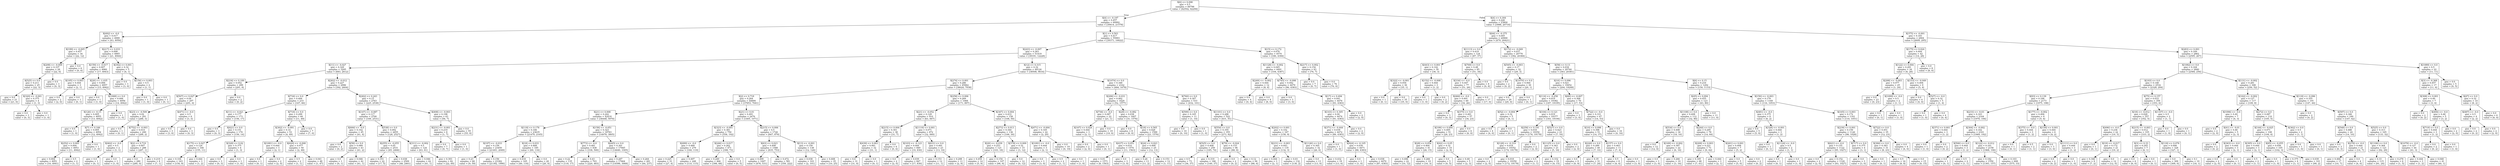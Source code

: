 digraph Tree {
node [shape=box] ;
0 [label="X[6] <= 0.098\ngini = 0.5\nsamples = 84796\nvalue = [42502, 42294]"] ;
1 [label="X[4] <= -0.197\ngini = 0.457\nsamples = 60992\nvalue = [39414, 21578]"] ;
0 -> 1 [labeldistance=2.5, labelangle=45, headlabel="True"] ;
2 [label="X[492] <= -0.0\ngini = 0.017\nsamples = 4999\nvalue = [43, 4956]"] ;
1 -> 2 ;
3 [label="X[199] <= -0.005\ngini = 0.457\nsamples = 34\nvalue = [22, 12]"] ;
2 -> 3 ;
4 [label="X[208] <= -0.009\ngini = 0.337\nsamples = 28\nvalue = [22, 6]"] ;
3 -> 4 ;
5 [label="X[525] <= 0.0\ngini = 0.211\nsamples = 25\nvalue = [22, 3]"] ;
4 -> 5 ;
6 [label="gini = 0.0\nsamples = 21\nvalue = [21, 0]"] ;
5 -> 6 ;
7 [label="X[320] <= -0.001\ngini = 0.375\nsamples = 4\nvalue = [1, 3]"] ;
5 -> 7 ;
8 [label="gini = 0.0\nsamples = 3\nvalue = [0, 3]"] ;
7 -> 8 ;
9 [label="gini = 0.0\nsamples = 1\nvalue = [1, 0]"] ;
7 -> 9 ;
10 [label="gini = 0.0\nsamples = 3\nvalue = [0, 3]"] ;
4 -> 10 ;
11 [label="gini = 0.0\nsamples = 6\nvalue = [0, 6]"] ;
3 -> 11 ;
12 [label="X[217] <= 0.033\ngini = 0.008\nsamples = 4965\nvalue = [21, 4944]"] ;
2 -> 12 ;
13 [label="X[159] <= -0.017\ngini = 0.007\nsamples = 4960\nvalue = [17, 4943]"] ;
12 -> 13 ;
14 [label="X[195] <= 0.003\ngini = 0.444\nsamples = 3\nvalue = [2, 1]"] ;
13 -> 14 ;
15 [label="gini = 0.0\nsamples = 2\nvalue = [2, 0]"] ;
14 -> 15 ;
16 [label="gini = 0.0\nsamples = 1\nvalue = [0, 1]"] ;
14 -> 16 ;
17 [label="X[20] <= -1.035\ngini = 0.006\nsamples = 4957\nvalue = [15, 4942]"] ;
13 -> 17 ;
18 [label="gini = 0.0\nsamples = 1\nvalue = [1, 0]"] ;
17 -> 18 ;
19 [label="X[1068] <= 0.0\ngini = 0.006\nsamples = 4956\nvalue = [14, 4942]"] ;
17 -> 19 ;
20 [label="X[126] <= -0.15\ngini = 0.005\nsamples = 4955\nvalue = [13, 4942]"] ;
19 -> 20 ;
21 [label="gini = 0.0\nsamples = 1\nvalue = [1, 0]"] ;
20 -> 21 ;
22 [label="X[7] <= 0.166\ngini = 0.005\nsamples = 4954\nvalue = [12, 4942]"] ;
20 -> 22 ;
23 [label="X[252] <= 0.005\ngini = 0.004\nsamples = 4953\nvalue = [11, 4942]"] ;
22 -> 23 ;
24 [label="gini = 0.004\nsamples = 4951\nvalue = [10, 4941]"] ;
23 -> 24 ;
25 [label="gini = 0.5\nsamples = 2\nvalue = [1, 1]"] ;
23 -> 25 ;
26 [label="gini = 0.0\nsamples = 1\nvalue = [1, 0]"] ;
22 -> 26 ;
27 [label="gini = 0.0\nsamples = 1\nvalue = [1, 0]"] ;
19 -> 27 ;
28 [label="X[302] <= 0.001\ngini = 0.32\nsamples = 5\nvalue = [4, 1]"] ;
12 -> 28 ;
29 [label="gini = 0.0\nsamples = 3\nvalue = [3, 0]"] ;
28 -> 29 ;
30 [label="X[156] <= 0.003\ngini = 0.5\nsamples = 2\nvalue = [1, 1]"] ;
28 -> 30 ;
31 [label="gini = 0.0\nsamples = 1\nvalue = [1, 0]"] ;
30 -> 31 ;
32 [label="gini = 0.0\nsamples = 1\nvalue = [0, 1]"] ;
30 -> 32 ;
33 [label="X[1] <= 0.503\ngini = 0.417\nsamples = 55993\nvalue = [39371, 16622]"] ;
1 -> 33 ;
34 [label="X[243] <= -0.007\ngini = 0.363\nsamples = 51419\nvalue = [39191, 12228]"] ;
33 -> 34 ;
35 [label="X[11] <= -0.027\ngini = 0.329\nsamples = 3295\nvalue = [683, 2612]"] ;
34 -> 35 ;
36 [label="X[234] <= 0.189\ngini = 0.052\nsamples = 299\nvalue = [291, 8]"] ;
35 -> 36 ;
37 [label="X[507] <= 0.027\ngini = 0.04\nsamples = 297\nvalue = [291, 6]"] ;
36 -> 37 ;
38 [label="X[23] <= -0.509\ngini = 0.02\nsamples = 291\nvalue = [288, 3]"] ;
37 -> 38 ;
39 [label="gini = 0.0\nsamples = 1\nvalue = [0, 1]"] ;
38 -> 39 ;
40 [label="X[752] <= -0.003\ngini = 0.014\nsamples = 290\nvalue = [288, 2]"] ;
38 -> 40 ;
41 [label="X[462] <= -0.0\ngini = 0.5\nsamples = 2\nvalue = [1, 1]"] ;
40 -> 41 ;
42 [label="gini = 0.0\nsamples = 1\nvalue = [0, 1]"] ;
41 -> 42 ;
43 [label="gini = 0.0\nsamples = 1\nvalue = [1, 0]"] ;
41 -> 43 ;
44 [label="X[2] <= 0.719\ngini = 0.007\nsamples = 288\nvalue = [287, 1]"] ;
40 -> 44 ;
45 [label="gini = 0.0\nsamples = 280\nvalue = [280, 0]"] ;
44 -> 45 ;
46 [label="gini = 0.219\nsamples = 8\nvalue = [7, 1]"] ;
44 -> 46 ;
47 [label="X[471] <= -0.0\ngini = 0.5\nsamples = 6\nvalue = [3, 3]"] ;
37 -> 47 ;
48 [label="gini = 0.0\nsamples = 3\nvalue = [3, 0]"] ;
47 -> 48 ;
49 [label="gini = 0.0\nsamples = 3\nvalue = [0, 3]"] ;
47 -> 49 ;
50 [label="gini = 0.0\nsamples = 2\nvalue = [0, 2]"] ;
36 -> 50 ;
51 [label="X[262] <= -0.012\ngini = 0.227\nsamples = 2996\nvalue = [392, 2604]"] ;
35 -> 51 ;
52 [label="X[734] <= 0.0\ngini = 0.406\nsamples = 233\nvalue = [167, 66]"] ;
51 -> 52 ;
53 [label="X[11] <= -0.021\ngini = 0.177\nsamples = 173\nvalue = [156, 17]"] ;
52 -> 53 ;
54 [label="gini = 0.0\nsamples = 3\nvalue = [0, 3]"] ;
53 -> 54 ;
55 [label="X[621] <= 0.0\ngini = 0.151\nsamples = 170\nvalue = [156, 14]"] ;
53 -> 55 ;
56 [label="X[175] <= 0.027\ngini = 0.124\nsamples = 166\nvalue = [155, 11]"] ;
55 -> 56 ;
57 [label="gini = 0.104\nsamples = 163\nvalue = [154, 9]"] ;
56 -> 57 ;
58 [label="gini = 0.444\nsamples = 3\nvalue = [1, 2]"] ;
56 -> 58 ;
59 [label="X[328] <= 0.02\ngini = 0.375\nsamples = 4\nvalue = [1, 3]"] ;
55 -> 59 ;
60 [label="gini = 0.0\nsamples = 3\nvalue = [0, 3]"] ;
59 -> 60 ;
61 [label="gini = 0.0\nsamples = 1\nvalue = [1, 0]"] ;
59 -> 61 ;
62 [label="X[718] <= 0.0\ngini = 0.299\nsamples = 60\nvalue = [11, 49]"] ;
52 -> 62 ;
63 [label="X[362] <= -0.091\ngini = 0.14\nsamples = 53\nvalue = [4, 49]"] ;
62 -> 63 ;
64 [label="X[1081] <= -0.0\ngini = 0.444\nsamples = 3\nvalue = [2, 1]"] ;
63 -> 64 ;
65 [label="gini = 0.0\nsamples = 1\nvalue = [0, 1]"] ;
64 -> 65 ;
66 [label="gini = 0.0\nsamples = 2\nvalue = [2, 0]"] ;
64 -> 66 ;
67 [label="X[629] <= -0.008\ngini = 0.077\nsamples = 50\nvalue = [2, 48]"] ;
63 -> 67 ;
68 [label="gini = 0.5\nsamples = 2\nvalue = [1, 1]"] ;
67 -> 68 ;
69 [label="gini = 0.041\nsamples = 48\nvalue = [1, 47]"] ;
67 -> 69 ;
70 [label="gini = 0.0\nsamples = 7\nvalue = [7, 0]"] ;
62 -> 70 ;
71 [label="X[262] <= 0.243\ngini = 0.15\nsamples = 2763\nvalue = [225, 2538]"] ;
51 -> 71 ;
72 [label="X[147] <= -0.087\ngini = 0.117\nsamples = 2700\nvalue = [169, 2531]"] ;
71 -> 72 ;
73 [label="X[606] <= -0.0\ngini = 0.162\nsamples = 45\nvalue = [41, 4]"] ;
72 -> 73 ;
74 [label="gini = 0.0\nsamples = 2\nvalue = [0, 2]"] ;
73 -> 74 ;
75 [label="X[58] <= 0.0\ngini = 0.089\nsamples = 43\nvalue = [41, 2]"] ;
73 -> 75 ;
76 [label="gini = 0.0\nsamples = 1\nvalue = [0, 1]"] ;
75 -> 76 ;
77 [label="gini = 0.046\nsamples = 42\nvalue = [41, 1]"] ;
75 -> 77 ;
78 [label="X[538] <= 0.0\ngini = 0.092\nsamples = 2655\nvalue = [128, 2527]"] ;
72 -> 78 ;
79 [label="X[255] <= -0.055\ngini = 0.05\nsamples = 2531\nvalue = [65, 2466]"] ;
78 -> 79 ;
80 [label="gini = 0.351\nsamples = 22\nvalue = [17, 5]"] ;
79 -> 80 ;
81 [label="gini = 0.038\nsamples = 2509\nvalue = [48, 2461]"] ;
79 -> 81 ;
82 [label="X[311] <= -0.002\ngini = 0.5\nsamples = 124\nvalue = [63, 61]"] ;
78 -> 82 ;
83 [label="gini = 0.046\nsamples = 42\nvalue = [41, 1]"] ;
82 -> 83 ;
84 [label="gini = 0.393\nsamples = 82\nvalue = [22, 60]"] ;
82 -> 84 ;
85 [label="X[408] <= -0.003\ngini = 0.198\nsamples = 63\nvalue = [56, 7]"] ;
71 -> 85 ;
86 [label="X[231] <= -0.001\ngini = 0.219\nsamples = 8\nvalue = [1, 7]"] ;
85 -> 86 ;
87 [label="gini = 0.0\nsamples = 7\nvalue = [0, 7]"] ;
86 -> 87 ;
88 [label="gini = 0.0\nsamples = 1\nvalue = [1, 0]"] ;
86 -> 88 ;
89 [label="gini = 0.0\nsamples = 55\nvalue = [55, 0]"] ;
85 -> 89 ;
90 [label="X[12] <= 0.315\ngini = 0.32\nsamples = 48124\nvalue = [38508, 9616]"] ;
34 -> 90 ;
91 [label="X[274] <= 0.001\ngini = 0.286\nsamples = 45962\nvalue = [38024, 7938]"] ;
90 -> 91 ;
92 [label="X[2] <= 0.718\ngini = 0.264\nsamples = 44894\nvalue = [37853, 7041]"] ;
91 -> 92 ;
93 [label="X[21] <= 0.008\ngini = 0.242\nsamples = 42418\nvalue = [36448, 5970]"] ;
92 -> 93 ;
94 [label="X[118] <= 0.178\ngini = 0.166\nsamples = 23635\nvalue = [21470, 2165]"] ;
93 -> 94 ;
95 [label="X[197] <= -0.033\ngini = 0.159\nsamples = 23450\nvalue = [21401, 2049]"] ;
94 -> 95 ;
96 [label="gini = 0.23\nsamples = 68\nvalue = [9, 59]"] ;
95 -> 96 ;
97 [label="gini = 0.156\nsamples = 23382\nvalue = [21392, 1990]"] ;
95 -> 97 ;
98 [label="X[18] <= 0.033\ngini = 0.468\nsamples = 185\nvalue = [69, 116]"] ;
94 -> 98 ;
99 [label="gini = 0.418\nsamples = 165\nvalue = [49, 116]"] ;
98 -> 99 ;
100 [label="gini = 0.0\nsamples = 20\nvalue = [20, 0]"] ;
98 -> 100 ;
101 [label="X[158] <= -0.051\ngini = 0.323\nsamples = 18783\nvalue = [14978, 3805]"] ;
93 -> 101 ;
102 [label="X[773] <= -0.0\ngini = 0.481\nsamples = 838\nvalue = [338, 500]"] ;
101 -> 102 ;
103 [label="gini = 0.22\nsamples = 135\nvalue = [118, 17]"] ;
102 -> 103 ;
104 [label="gini = 0.43\nsamples = 703\nvalue = [220, 483]"] ;
102 -> 104 ;
105 [label="X[445] <= 0.0\ngini = 0.301\nsamples = 17945\nvalue = [14640, 3305]"] ;
101 -> 105 ;
106 [label="gini = 0.287\nsamples = 17664\nvalue = [14596, 3068]"] ;
105 -> 106 ;
107 [label="gini = 0.264\nsamples = 281\nvalue = [44, 237]"] ;
105 -> 107 ;
108 [label="X[21] <= 0.01\ngini = 0.491\nsamples = 2476\nvalue = [1405, 1071]"] ;
92 -> 108 ;
109 [label="X[323] <= -0.001\ngini = 0.381\nsamples = 750\nvalue = [558, 192]"] ;
108 -> 109 ;
110 [label="X[499] <= -0.0\ngini = 0.489\nsamples = 279\nvalue = [160, 119]"] ;
109 -> 110 ;
111 [label="gini = 0.225\nsamples = 31\nvalue = [27, 4]"] ;
110 -> 111 ;
112 [label="gini = 0.497\nsamples = 248\nvalue = [133, 115]"] ;
110 -> 112 ;
113 [label="X[246] <= 0.017\ngini = 0.262\nsamples = 471\nvalue = [398, 73]"] ;
109 -> 113 ;
114 [label="gini = 0.249\nsamples = 466\nvalue = [398, 68]"] ;
113 -> 114 ;
115 [label="gini = 0.0\nsamples = 5\nvalue = [0, 5]"] ;
113 -> 115 ;
116 [label="X[215] <= 0.006\ngini = 0.5\nsamples = 1726\nvalue = [847, 879]"] ;
108 -> 116 ;
117 [label="X[63] <= 0.023\ngini = 0.499\nsamples = 1588\nvalue = [835, 753]"] ;
116 -> 117 ;
118 [label="gini = 0.499\nsamples = 1007\nvalue = [476, 531]"] ;
117 -> 118 ;
119 [label="gini = 0.472\nsamples = 581\nvalue = [359, 222]"] ;
117 -> 119 ;
120 [label="X[13] <= -0.001\ngini = 0.159\nsamples = 138\nvalue = [12, 126]"] ;
116 -> 120 ;
121 [label="gini = 0.038\nsamples = 103\nvalue = [2, 101]"] ;
120 -> 121 ;
122 [label="gini = 0.408\nsamples = 35\nvalue = [10, 25]"] ;
120 -> 122 ;
123 [label="X[258] <= 0.006\ngini = 0.269\nsamples = 1068\nvalue = [171, 897]"] ;
91 -> 123 ;
124 [label="X[21] <= -0.052\ngini = 0.129\nsamples = 910\nvalue = [63, 847]"] ;
123 -> 124 ;
125 [label="X[215] <= 0.004\ngini = 0.301\nsamples = 38\nvalue = [31, 7]"] ;
124 -> 125 ;
126 [label="X[439] <= 0.003\ngini = 0.061\nsamples = 32\nvalue = [31, 1]"] ;
125 -> 126 ;
127 [label="gini = 0.0\nsamples = 31\nvalue = [31, 0]"] ;
126 -> 127 ;
128 [label="gini = 0.0\nsamples = 1\nvalue = [0, 1]"] ;
126 -> 128 ;
129 [label="gini = 0.0\nsamples = 6\nvalue = [0, 6]"] ;
125 -> 129 ;
130 [label="X[1119] <= 0.001\ngini = 0.071\nsamples = 872\nvalue = [32, 840]"] ;
124 -> 130 ;
131 [label="X[103] <= -0.123\ngini = 0.044\nsamples = 849\nvalue = [19, 830]"] ;
130 -> 131 ;
132 [label="gini = 0.0\nsamples = 2\nvalue = [2, 0]"] ;
131 -> 132 ;
133 [label="gini = 0.039\nsamples = 847\nvalue = [17, 830]"] ;
131 -> 133 ;
134 [label="X[631] <= 0.0\ngini = 0.491\nsamples = 23\nvalue = [13, 10]"] ;
130 -> 134 ;
135 [label="gini = 0.153\nsamples = 12\nvalue = [11, 1]"] ;
134 -> 135 ;
136 [label="gini = 0.298\nsamples = 11\nvalue = [2, 9]"] ;
134 -> 136 ;
137 [label="X[347] <= 0.004\ngini = 0.433\nsamples = 158\nvalue = [108, 50]"] ;
123 -> 137 ;
138 [label="X[273] <= 0.013\ngini = 0.344\nsamples = 136\nvalue = [106, 30]"] ;
137 -> 138 ;
139 [label="X[20] <= -0.039\ngini = 0.253\nsamples = 121\nvalue = [103, 18]"] ;
138 -> 139 ;
140 [label="gini = 0.459\nsamples = 14\nvalue = [5, 9]"] ;
139 -> 140 ;
141 [label="gini = 0.154\nsamples = 107\nvalue = [98, 9]"] ;
139 -> 141 ;
142 [label="X[378] <= 0.009\ngini = 0.32\nsamples = 15\nvalue = [3, 12]"] ;
138 -> 142 ;
143 [label="gini = 0.0\nsamples = 12\nvalue = [0, 12]"] ;
142 -> 143 ;
144 [label="gini = 0.0\nsamples = 3\nvalue = [3, 0]"] ;
142 -> 144 ;
145 [label="X[471] <= -0.004\ngini = 0.165\nsamples = 22\nvalue = [2, 20]"] ;
137 -> 145 ;
146 [label="X[1091] <= -0.0\ngini = 0.444\nsamples = 3\nvalue = [2, 1]"] ;
145 -> 146 ;
147 [label="gini = 0.5\nsamples = 2\nvalue = [1, 1]"] ;
146 -> 147 ;
148 [label="gini = 0.0\nsamples = 1\nvalue = [1, 0]"] ;
146 -> 148 ;
149 [label="gini = 0.0\nsamples = 19\nvalue = [0, 19]"] ;
145 -> 149 ;
150 [label="X[1074] <= 0.0\ngini = 0.348\nsamples = 2162\nvalue = [484, 1678]"] ;
90 -> 150 ;
151 [label="X[296] <= -0.031\ngini = 0.062\nsamples = 1629\nvalue = [52, 1577]"] ;
150 -> 151 ;
152 [label="X[736] <= -0.0\ngini = 0.087\nsamples = 22\nvalue = [21, 1]"] ;
151 -> 152 ;
153 [label="X[167] <= 0.024\ngini = 0.444\nsamples = 3\nvalue = [2, 1]"] ;
152 -> 153 ;
154 [label="gini = 0.0\nsamples = 2\nvalue = [2, 0]"] ;
153 -> 154 ;
155 [label="gini = 0.0\nsamples = 1\nvalue = [0, 1]"] ;
153 -> 155 ;
156 [label="gini = 0.0\nsamples = 19\nvalue = [19, 0]"] ;
152 -> 156 ;
157 [label="X[29] <= -0.082\ngini = 0.038\nsamples = 1607\nvalue = [31, 1576]"] ;
151 -> 157 ;
158 [label="gini = 0.0\nsamples = 8\nvalue = [8, 0]"] ;
157 -> 158 ;
159 [label="X[18] <= 0.565\ngini = 0.028\nsamples = 1599\nvalue = [23, 1576]"] ;
157 -> 159 ;
160 [label="X[437] <= 0.051\ngini = 0.014\nsamples = 1574\nvalue = [11, 1563]"] ;
159 -> 160 ;
161 [label="gini = 0.01\nsamples = 1571\nvalue = [8, 1563]"] ;
160 -> 161 ;
162 [label="gini = 0.0\nsamples = 3\nvalue = [3, 0]"] ;
160 -> 162 ;
163 [label="X[24] <= 0.023\ngini = 0.499\nsamples = 25\nvalue = [12, 13]"] ;
159 -> 163 ;
164 [label="gini = 0.26\nsamples = 13\nvalue = [11, 2]"] ;
163 -> 164 ;
165 [label="gini = 0.153\nsamples = 12\nvalue = [1, 11]"] ;
163 -> 165 ;
166 [label="X[760] <= 0.0\ngini = 0.307\nsamples = 533\nvalue = [432, 101]"] ;
150 -> 166 ;
167 [label="X[599] <= 0.0\ngini = 0.165\nsamples = 11\nvalue = [1, 10]"] ;
166 -> 167 ;
168 [label="gini = 0.0\nsamples = 10\nvalue = [0, 10]"] ;
167 -> 168 ;
169 [label="gini = 0.0\nsamples = 1\nvalue = [1, 0]"] ;
167 -> 169 ;
170 [label="X[1101] <= 0.0\ngini = 0.288\nsamples = 522\nvalue = [431, 91]"] ;
166 -> 170 ;
171 [label="X[554] <= 0.0\ngini = 0.355\nsamples = 355\nvalue = [273, 82]"] ;
170 -> 171 ;
172 [label="X[525] <= 0.0\ngini = 0.408\nsamples = 259\nvalue = [185, 74]"] ;
171 -> 172 ;
173 [label="gini = 0.5\nsamples = 73\nvalue = [36, 37]"] ;
172 -> 173 ;
174 [label="gini = 0.319\nsamples = 186\nvalue = [149, 37]"] ;
172 -> 174 ;
175 [label="X[79] <= -0.024\ngini = 0.153\nsamples = 96\nvalue = [88, 8]"] ;
171 -> 175 ;
176 [label="gini = 0.0\nsamples = 2\nvalue = [0, 2]"] ;
175 -> 176 ;
177 [label="gini = 0.12\nsamples = 94\nvalue = [88, 6]"] ;
175 -> 177 ;
178 [label="X[202] <= 0.001\ngini = 0.102\nsamples = 167\nvalue = [158, 9]"] ;
170 -> 178 ;
179 [label="X[231] <= -0.003\ngini = 0.043\nsamples = 135\nvalue = [132, 3]"] ;
178 -> 179 ;
180 [label="gini = 0.444\nsamples = 3\nvalue = [2, 1]"] ;
179 -> 180 ;
181 [label="gini = 0.03\nsamples = 132\nvalue = [130, 2]"] ;
179 -> 181 ;
182 [label="X[1126] <= 0.0\ngini = 0.305\nsamples = 32\nvalue = [26, 6]"] ;
178 -> 182 ;
183 [label="gini = 0.0\nsamples = 13\nvalue = [13, 0]"] ;
182 -> 183 ;
184 [label="gini = 0.432\nsamples = 19\nvalue = [13, 6]"] ;
182 -> 184 ;
185 [label="X[15] <= 0.172\ngini = 0.076\nsamples = 4574\nvalue = [180, 4394]"] ;
33 -> 185 ;
186 [label="X[1128] <= -0.002\ngini = 0.045\nsamples = 4491\nvalue = [104, 4387]"] ;
185 -> 186 ;
187 [label="X[249] <= -0.002\ngini = 0.444\nsamples = 12\nvalue = [8, 4]"] ;
186 -> 187 ;
188 [label="gini = 0.0\nsamples = 4\nvalue = [0, 4]"] ;
187 -> 188 ;
189 [label="gini = 0.0\nsamples = 8\nvalue = [8, 0]"] ;
187 -> 189 ;
190 [label="X[745] <= -0.098\ngini = 0.042\nsamples = 4479\nvalue = [96, 4383]"] ;
186 -> 190 ;
191 [label="gini = 0.0\nsamples = 3\nvalue = [3, 0]"] ;
190 -> 191 ;
192 [label="X[17] <= 0.494\ngini = 0.041\nsamples = 4476\nvalue = [93, 4383]"] ;
190 -> 192 ;
193 [label="X[143] <= 0.305\ngini = 0.04\nsamples = 4474\nvalue = [91, 4383]"] ;
192 -> 193 ;
194 [label="X[371] <= -0.444\ngini = 0.039\nsamples = 4472\nvalue = [89, 4383]"] ;
193 -> 194 ;
195 [label="gini = 0.0\nsamples = 1\nvalue = [1, 0]"] ;
194 -> 195 ;
196 [label="X[924] <= -0.105\ngini = 0.039\nsamples = 4471\nvalue = [88, 4383]"] ;
194 -> 196 ;
197 [label="gini = 0.0\nsamples = 1\nvalue = [1, 0]"] ;
196 -> 197 ;
198 [label="gini = 0.038\nsamples = 4470\nvalue = [87, 4383]"] ;
196 -> 198 ;
199 [label="gini = 0.0\nsamples = 2\nvalue = [2, 0]"] ;
193 -> 199 ;
200 [label="gini = 0.0\nsamples = 2\nvalue = [2, 0]"] ;
192 -> 200 ;
201 [label="X[217] <= 0.002\ngini = 0.154\nsamples = 83\nvalue = [76, 7]"] ;
185 -> 201 ;
202 [label="gini = 0.0\nsamples = 7\nvalue = [0, 7]"] ;
201 -> 202 ;
203 [label="gini = 0.0\nsamples = 76\nvalue = [76, 0]"] ;
201 -> 203 ;
204 [label="X[4] <= 0.304\ngini = 0.226\nsamples = 23804\nvalue = [3088, 20716]"] ;
0 -> 204 [labeldistance=2.5, labelangle=-45, headlabel="False"] ;
205 [label="X[64] <= -0.375\ngini = 0.045\nsamples = 20900\nvalue = [479, 20421]"] ;
204 -> 205 ;
206 [label="X[1113] <= 0.0\ngini = 0.419\nsamples = 124\nvalue = [87, 37]"] ;
205 -> 206 ;
207 [label="X[443] <= 0.001\ngini = 0.142\nsamples = 39\nvalue = [36, 3]"] ;
206 -> 207 ;
208 [label="X[322] <= -0.001\ngini = 0.054\nsamples = 36\nvalue = [35, 1]"] ;
207 -> 208 ;
209 [label="gini = 0.0\nsamples = 1\nvalue = [0, 1]"] ;
208 -> 209 ;
210 [label="gini = 0.0\nsamples = 35\nvalue = [35, 0]"] ;
208 -> 210 ;
211 [label="X[152] <= -0.008\ngini = 0.444\nsamples = 3\nvalue = [1, 2]"] ;
207 -> 211 ;
212 [label="gini = 0.0\nsamples = 1\nvalue = [1, 0]"] ;
211 -> 212 ;
213 [label="gini = 0.0\nsamples = 2\nvalue = [0, 2]"] ;
211 -> 213 ;
214 [label="X[769] <= 0.0\ngini = 0.48\nsamples = 85\nvalue = [51, 34]"] ;
206 -> 214 ;
215 [label="X[334] <= -0.0\ngini = 0.447\nsamples = 77\nvalue = [51, 26]"] ;
214 -> 215 ;
216 [label="X[466] <= -0.0\ngini = 0.491\nsamples = 60\nvalue = [34, 26]"] ;
215 -> 216 ;
217 [label="gini = 0.0\nsamples = 3\nvalue = [0, 3]"] ;
216 -> 217 ;
218 [label="X[375] <= 0.0\ngini = 0.481\nsamples = 57\nvalue = [34, 23]"] ;
216 -> 218 ;
219 [label="X[199] <= 0.004\ngini = 0.495\nsamples = 51\nvalue = [28, 23]"] ;
218 -> 219 ;
220 [label="X[28] <= 0.054\ngini = 0.464\nsamples = 41\nvalue = [26, 15]"] ;
219 -> 220 ;
221 [label="gini = 0.496\nsamples = 22\nvalue = [10, 12]"] ;
220 -> 221 ;
222 [label="gini = 0.266\nsamples = 19\nvalue = [16, 3]"] ;
220 -> 222 ;
223 [label="X[42] <= 0.05\ngini = 0.32\nsamples = 10\nvalue = [2, 8]"] ;
219 -> 223 ;
224 [label="gini = 0.0\nsamples = 5\nvalue = [0, 5]"] ;
223 -> 224 ;
225 [label="gini = 0.48\nsamples = 5\nvalue = [2, 3]"] ;
223 -> 225 ;
226 [label="gini = 0.0\nsamples = 6\nvalue = [6, 0]"] ;
218 -> 226 ;
227 [label="gini = 0.0\nsamples = 17\nvalue = [17, 0]"] ;
215 -> 227 ;
228 [label="gini = 0.0\nsamples = 8\nvalue = [0, 8]"] ;
214 -> 228 ;
229 [label="X[172] <= -0.049\ngini = 0.037\nsamples = 20776\nvalue = [392, 20384]"] ;
205 -> 229 ;
230 [label="X[545] <= -0.003\ngini = 0.17\nsamples = 32\nvalue = [29, 3]"] ;
229 -> 230 ;
231 [label="gini = 0.0\nsamples = 2\nvalue = [0, 2]"] ;
230 -> 231 ;
232 [label="X[1070] <= 0.0\ngini = 0.064\nsamples = 30\nvalue = [29, 1]"] ;
230 -> 232 ;
233 [label="gini = 0.0\nsamples = 29\nvalue = [29, 0]"] ;
232 -> 233 ;
234 [label="gini = 0.0\nsamples = 1\nvalue = [0, 1]"] ;
232 -> 234 ;
235 [label="X[58] <= 0.13\ngini = 0.034\nsamples = 20744\nvalue = [363, 20381]"] ;
229 -> 235 ;
236 [label="X[10] <= 0.096\ngini = 0.021\nsamples = 19452\nvalue = [204, 19248]"] ;
235 -> 236 ;
237 [label="X[114] <= -0.258\ngini = 0.019\nsamples = 19382\nvalue = [187, 19195]"] ;
236 -> 237 ;
238 [label="X[52] <= -0.004\ngini = 0.32\nsamples = 5\nvalue = [4, 1]"] ;
237 -> 238 ;
239 [label="gini = 0.0\nsamples = 4\nvalue = [4, 0]"] ;
238 -> 239 ;
240 [label="gini = 0.0\nsamples = 1\nvalue = [0, 1]"] ;
238 -> 240 ;
241 [label="X[104] <= 0.121\ngini = 0.019\nsamples = 19377\nvalue = [183, 19194]"] ;
237 -> 241 ;
242 [label="X[258] <= 0.191\ngini = 0.018\nsamples = 19354\nvalue = [176, 19178]"] ;
241 -> 242 ;
243 [label="X[128] <= -0.319\ngini = 0.018\nsamples = 19352\nvalue = [174, 19178]"] ;
242 -> 243 ;
244 [label="gini = 0.0\nsamples = 2\nvalue = [2, 0]"] ;
243 -> 244 ;
245 [label="gini = 0.018\nsamples = 19350\nvalue = [172, 19178]"] ;
243 -> 245 ;
246 [label="gini = 0.0\nsamples = 2\nvalue = [2, 0]"] ;
242 -> 246 ;
247 [label="X[527] <= 0.0\ngini = 0.423\nsamples = 23\nvalue = [7, 16]"] ;
241 -> 247 ;
248 [label="X[1125] <= 0.0\ngini = 0.363\nsamples = 21\nvalue = [5, 16]"] ;
247 -> 248 ;
249 [label="gini = 0.5\nsamples = 2\nvalue = [1, 1]"] ;
248 -> 249 ;
250 [label="gini = 0.332\nsamples = 19\nvalue = [4, 15]"] ;
248 -> 250 ;
251 [label="gini = 0.0\nsamples = 2\nvalue = [2, 0]"] ;
247 -> 251 ;
252 [label="X[60] <= -0.007\ngini = 0.368\nsamples = 70\nvalue = [17, 53]"] ;
236 -> 252 ;
253 [label="gini = 0.0\nsamples = 3\nvalue = [3, 0]"] ;
252 -> 253 ;
254 [label="X[722] <= -0.0\ngini = 0.331\nsamples = 67\nvalue = [14, 53]"] ;
252 -> 254 ;
255 [label="X[10] <= 0.098\ngini = 0.398\nsamples = 51\nvalue = [14, 37]"] ;
254 -> 255 ;
256 [label="X[226] <= 0.0\ngini = 0.289\nsamples = 40\nvalue = [7, 33]"] ;
255 -> 256 ;
257 [label="gini = 0.0\nsamples = 9\nvalue = [0, 9]"] ;
256 -> 257 ;
258 [label="gini = 0.35\nsamples = 31\nvalue = [7, 24]"] ;
256 -> 258 ;
259 [label="X[157] <= 0.0\ngini = 0.463\nsamples = 11\nvalue = [7, 4]"] ;
255 -> 259 ;
260 [label="gini = 0.5\nsamples = 8\nvalue = [4, 4]"] ;
259 -> 260 ;
261 [label="gini = 0.0\nsamples = 3\nvalue = [3, 0]"] ;
259 -> 261 ;
262 [label="gini = 0.0\nsamples = 16\nvalue = [0, 16]"] ;
254 -> 262 ;
263 [label="X[6] <= 0.15\ngini = 0.216\nsamples = 1292\nvalue = [159, 1133]"] ;
235 -> 263 ;
264 [label="X[45] <= 0.094\ngini = 0.455\nsamples = 123\nvalue = [43, 80]"] ;
263 -> 264 ;
265 [label="X[1108] <= 0.0\ngini = 0.408\nsamples = 112\nvalue = [32, 80]"] ;
264 -> 265 ;
266 [label="X[534] <= 0.0\ngini = 0.498\nsamples = 34\nvalue = [18, 16]"] ;
265 -> 266 ;
267 [label="gini = 0.0\nsamples = 12\nvalue = [12, 0]"] ;
266 -> 267 ;
268 [label="X[169] <= -0.002\ngini = 0.397\nsamples = 22\nvalue = [6, 16]"] ;
266 -> 268 ;
269 [label="gini = 0.0\nsamples = 3\nvalue = [3, 0]"] ;
268 -> 269 ;
270 [label="gini = 0.266\nsamples = 19\nvalue = [3, 16]"] ;
268 -> 270 ;
271 [label="X[244] <= 0.0\ngini = 0.295\nsamples = 78\nvalue = [14, 64]"] ;
265 -> 271 ;
272 [label="X[208] <= 0.003\ngini = 0.221\nsamples = 71\nvalue = [9, 62]"] ;
271 -> 272 ;
273 [label="gini = 0.185\nsamples = 68\nvalue = [7, 61]"] ;
272 -> 273 ;
274 [label="gini = 0.444\nsamples = 3\nvalue = [2, 1]"] ;
272 -> 274 ;
275 [label="X[261] <= 0.001\ngini = 0.408\nsamples = 7\nvalue = [5, 2]"] ;
271 -> 275 ;
276 [label="gini = 0.0\nsamples = 5\nvalue = [5, 0]"] ;
275 -> 276 ;
277 [label="gini = 0.0\nsamples = 2\nvalue = [0, 2]"] ;
275 -> 277 ;
278 [label="gini = 0.0\nsamples = 11\nvalue = [11, 0]"] ;
264 -> 278 ;
279 [label="X[150] <= -0.003\ngini = 0.179\nsamples = 1169\nvalue = [116, 1053]"] ;
263 -> 279 ;
280 [label="X[481] <= -0.0\ngini = 0.375\nsamples = 8\nvalue = [6, 2]"] ;
279 -> 280 ;
281 [label="gini = 0.0\nsamples = 5\nvalue = [5, 0]"] ;
280 -> 281 ;
282 [label="X[328] <= -0.001\ngini = 0.444\nsamples = 3\nvalue = [1, 2]"] ;
280 -> 282 ;
283 [label="gini = 0.0\nsamples = 1\nvalue = [0, 1]"] ;
282 -> 283 ;
284 [label="X[1124] <= -0.0\ngini = 0.5\nsamples = 2\nvalue = [1, 1]"] ;
282 -> 284 ;
285 [label="gini = 0.0\nsamples = 1\nvalue = [0, 1]"] ;
284 -> 285 ;
286 [label="gini = 0.0\nsamples = 1\nvalue = [1, 0]"] ;
284 -> 286 ;
287 [label="X[165] <= 0.003\ngini = 0.172\nsamples = 1161\nvalue = [110, 1051]"] ;
279 -> 287 ;
288 [label="X[239] <= 0.001\ngini = 0.159\nsamples = 1126\nvalue = [98, 1028]"] ;
287 -> 288 ;
289 [label="X[621] <= -0.0\ngini = 0.155\nsamples = 1122\nvalue = [95, 1027]"] ;
288 -> 289 ;
290 [label="gini = 0.0\nsamples = 2\nvalue = [2, 0]"] ;
289 -> 290 ;
291 [label="gini = 0.152\nsamples = 1120\nvalue = [93, 1027]"] ;
289 -> 291 ;
292 [label="X[717] <= 0.0\ngini = 0.375\nsamples = 4\nvalue = [3, 1]"] ;
288 -> 292 ;
293 [label="gini = 0.0\nsamples = 3\nvalue = [3, 0]"] ;
292 -> 293 ;
294 [label="gini = 0.0\nsamples = 1\nvalue = [0, 1]"] ;
292 -> 294 ;
295 [label="X[722] <= 0.0\ngini = 0.451\nsamples = 35\nvalue = [12, 23]"] ;
287 -> 295 ;
296 [label="X[384] <= 0.0\ngini = 0.383\nsamples = 31\nvalue = [8, 23]"] ;
295 -> 296 ;
297 [label="gini = 0.5\nsamples = 16\nvalue = [8, 8]"] ;
296 -> 297 ;
298 [label="gini = 0.0\nsamples = 15\nvalue = [0, 15]"] ;
296 -> 298 ;
299 [label="gini = 0.0\nsamples = 4\nvalue = [4, 0]"] ;
295 -> 299 ;
300 [label="X[375] <= -0.001\ngini = 0.183\nsamples = 2904\nvalue = [2609, 295]"] ;
204 -> 300 ;
301 [label="X[175] <= 0.024\ngini = 0.444\nsamples = 42\nvalue = [14, 28]"] ;
300 -> 301 ;
302 [label="X[122] <= 0.004\ngini = 0.291\nsamples = 34\nvalue = [6, 28]"] ;
301 -> 302 ;
303 [label="X[298] <= -0.003\ngini = 0.077\nsamples = 25\nvalue = [1, 24]"] ;
302 -> 303 ;
304 [label="gini = 0.0\nsamples = 23\nvalue = [0, 23]"] ;
303 -> 304 ;
305 [label="X[1099] <= -0.0\ngini = 0.5\nsamples = 2\nvalue = [1, 1]"] ;
303 -> 305 ;
306 [label="gini = 0.0\nsamples = 1\nvalue = [0, 1]"] ;
305 -> 306 ;
307 [label="gini = 0.0\nsamples = 1\nvalue = [1, 0]"] ;
305 -> 307 ;
308 [label="X[153] <= -0.049\ngini = 0.494\nsamples = 9\nvalue = [5, 4]"] ;
302 -> 308 ;
309 [label="gini = 0.0\nsamples = 4\nvalue = [4, 0]"] ;
308 -> 309 ;
310 [label="X[527] <= -0.0\ngini = 0.32\nsamples = 5\nvalue = [1, 4]"] ;
308 -> 310 ;
311 [label="gini = 0.0\nsamples = 1\nvalue = [1, 0]"] ;
310 -> 311 ;
312 [label="gini = 0.0\nsamples = 4\nvalue = [0, 4]"] ;
310 -> 312 ;
313 [label="gini = 0.0\nsamples = 8\nvalue = [8, 0]"] ;
301 -> 313 ;
314 [label="X[283] <= 0.001\ngini = 0.169\nsamples = 2862\nvalue = [2595, 267]"] ;
300 -> 314 ;
315 [label="X[1082] <= 0.0\ngini = 0.164\nsamples = 2840\nvalue = [2584, 256]"] ;
314 -> 315 ;
316 [label="X[193] <= 0.0\ngini = 0.148\nsamples = 2532\nvalue = [2328, 204]"] ;
315 -> 316 ;
317 [label="X[93] <= 0.139\ngini = 0.166\nsamples = 2173\nvalue = [1975, 198]"] ;
316 -> 317 ;
318 [label="X[233] <= -0.03\ngini = 0.163\nsamples = 2164\nvalue = [1970, 194]"] ;
317 -> 318 ;
319 [label="X[371] <= 0.001\ngini = 0.444\nsamples = 3\nvalue = [1, 2]"] ;
318 -> 319 ;
320 [label="gini = 0.0\nsamples = 1\nvalue = [1, 0]"] ;
319 -> 320 ;
321 [label="gini = 0.0\nsamples = 2\nvalue = [0, 2]"] ;
319 -> 321 ;
322 [label="X[304] <= -0.002\ngini = 0.162\nsamples = 2161\nvalue = [1969, 192]"] ;
318 -> 322 ;
323 [label="X[506] <= 0.0\ngini = 0.444\nsamples = 3\nvalue = [1, 2]"] ;
322 -> 323 ;
324 [label="gini = 0.0\nsamples = 1\nvalue = [0, 1]"] ;
323 -> 324 ;
325 [label="gini = 0.5\nsamples = 2\nvalue = [1, 1]"] ;
323 -> 325 ;
326 [label="X[122] <= -0.012\ngini = 0.161\nsamples = 2158\nvalue = [1968, 190]"] ;
322 -> 326 ;
327 [label="gini = 0.182\nsamples = 1550\nvalue = [1393, 157]"] ;
326 -> 327 ;
328 [label="gini = 0.103\nsamples = 608\nvalue = [575, 33]"] ;
326 -> 328 ;
329 [label="X[177] <= -0.002\ngini = 0.494\nsamples = 9\nvalue = [5, 4]"] ;
317 -> 329 ;
330 [label="X[375] <= -0.0\ngini = 0.444\nsamples = 3\nvalue = [1, 2]"] ;
329 -> 330 ;
331 [label="gini = 0.0\nsamples = 1\nvalue = [0, 1]"] ;
330 -> 331 ;
332 [label="gini = 0.5\nsamples = 2\nvalue = [1, 1]"] ;
330 -> 332 ;
333 [label="X[159] <= 0.001\ngini = 0.444\nsamples = 6\nvalue = [4, 2]"] ;
329 -> 333 ;
334 [label="gini = 0.0\nsamples = 3\nvalue = [3, 0]"] ;
333 -> 334 ;
335 [label="X[1111] <= 0.0\ngini = 0.444\nsamples = 3\nvalue = [1, 2]"] ;
333 -> 335 ;
336 [label="gini = 0.0\nsamples = 2\nvalue = [0, 2]"] ;
335 -> 336 ;
337 [label="gini = 0.0\nsamples = 1\nvalue = [1, 0]"] ;
335 -> 337 ;
338 [label="X[75] <= 0.157\ngini = 0.033\nsamples = 359\nvalue = [353, 6]"] ;
316 -> 338 ;
339 [label="X[18] <= -0.012\ngini = 0.028\nsamples = 357\nvalue = [352, 5]"] ;
338 -> 339 ;
340 [label="X[496] <= -0.0\ngini = 0.236\nsamples = 22\nvalue = [19, 3]"] ;
339 -> 340 ;
341 [label="gini = 0.0\nsamples = 1\nvalue = [0, 1]"] ;
340 -> 341 ;
342 [label="X[19] <= -0.017\ngini = 0.172\nsamples = 21\nvalue = [19, 2]"] ;
340 -> 342 ;
343 [label="gini = 0.346\nsamples = 9\nvalue = [7, 2]"] ;
342 -> 343 ;
344 [label="gini = 0.0\nsamples = 12\nvalue = [12, 0]"] ;
342 -> 344 ;
345 [label="X[215] <= -0.003\ngini = 0.012\nsamples = 335\nvalue = [333, 2]"] ;
339 -> 345 ;
346 [label="X[3] <= 0.33\ngini = 0.245\nsamples = 7\nvalue = [6, 1]"] ;
345 -> 346 ;
347 [label="gini = 0.0\nsamples = 6\nvalue = [6, 0]"] ;
346 -> 347 ;
348 [label="gini = 0.0\nsamples = 1\nvalue = [0, 1]"] ;
346 -> 348 ;
349 [label="X[118] <= 0.078\ngini = 0.006\nsamples = 328\nvalue = [327, 1]"] ;
345 -> 349 ;
350 [label="gini = 0.0\nsamples = 309\nvalue = [309, 0]"] ;
349 -> 350 ;
351 [label="gini = 0.1\nsamples = 19\nvalue = [18, 1]"] ;
349 -> 351 ;
352 [label="X[1107] <= -0.0\ngini = 0.5\nsamples = 2\nvalue = [1, 1]"] ;
338 -> 352 ;
353 [label="gini = 0.0\nsamples = 1\nvalue = [1, 0]"] ;
352 -> 353 ;
354 [label="gini = 0.0\nsamples = 1\nvalue = [0, 1]"] ;
352 -> 354 ;
355 [label="X[131] <= -0.002\ngini = 0.281\nsamples = 308\nvalue = [256, 52]"] ;
315 -> 355 ;
356 [label="X[162] <= -0.002\ngini = 0.127\nsamples = 117\nvalue = [109, 8]"] ;
355 -> 356 ;
357 [label="X[1096] <= -0.0\ngini = 0.49\nsamples = 7\nvalue = [4, 3]"] ;
356 -> 357 ;
358 [label="gini = 0.0\nsamples = 2\nvalue = [2, 0]"] ;
357 -> 358 ;
359 [label="X[41] <= -0.01\ngini = 0.48\nsamples = 5\nvalue = [2, 3]"] ;
357 -> 359 ;
360 [label="gini = 0.0\nsamples = 2\nvalue = [0, 2]"] ;
359 -> 360 ;
361 [label="X[363] <= -0.0\ngini = 0.444\nsamples = 3\nvalue = [2, 1]"] ;
359 -> 361 ;
362 [label="gini = 0.0\nsamples = 2\nvalue = [2, 0]"] ;
361 -> 362 ;
363 [label="gini = 0.0\nsamples = 1\nvalue = [0, 1]"] ;
361 -> 363 ;
364 [label="X[272] <= 0.0\ngini = 0.087\nsamples = 110\nvalue = [105, 5]"] ;
356 -> 364 ;
365 [label="X[144] <= -0.025\ngini = 0.071\nsamples = 108\nvalue = [104, 4]"] ;
364 -> 365 ;
366 [label="X[395] <= 0.0\ngini = 0.444\nsamples = 3\nvalue = [2, 1]"] ;
365 -> 366 ;
367 [label="gini = 0.5\nsamples = 2\nvalue = [1, 1]"] ;
366 -> 367 ;
368 [label="gini = 0.0\nsamples = 1\nvalue = [1, 0]"] ;
366 -> 368 ;
369 [label="X[85] <= -0.055\ngini = 0.056\nsamples = 105\nvalue = [102, 3]"] ;
365 -> 369 ;
370 [label="gini = 0.375\nsamples = 4\nvalue = [3, 1]"] ;
369 -> 370 ;
371 [label="gini = 0.039\nsamples = 101\nvalue = [99, 2]"] ;
369 -> 371 ;
372 [label="X[362] <= 0.0\ngini = 0.5\nsamples = 2\nvalue = [1, 1]"] ;
364 -> 372 ;
373 [label="gini = 0.0\nsamples = 1\nvalue = [1, 0]"] ;
372 -> 373 ;
374 [label="gini = 0.0\nsamples = 1\nvalue = [0, 1]"] ;
372 -> 374 ;
375 [label="X[118] <= -0.096\ngini = 0.355\nsamples = 191\nvalue = [147, 44]"] ;
355 -> 375 ;
376 [label="gini = 0.0\nsamples = 2\nvalue = [0, 2]"] ;
375 -> 376 ;
377 [label="X[597] <= 0.0\ngini = 0.346\nsamples = 189\nvalue = [147, 42]"] ;
375 -> 377 ;
378 [label="X[548] <= 0.0\ngini = 0.486\nsamples = 24\nvalue = [14, 10]"] ;
377 -> 378 ;
379 [label="gini = 0.0\nsamples = 3\nvalue = [0, 3]"] ;
378 -> 379 ;
380 [label="X[278] <= -0.0\ngini = 0.444\nsamples = 21\nvalue = [14, 7]"] ;
378 -> 380 ;
381 [label="gini = 0.484\nsamples = 17\nvalue = [10, 7]"] ;
380 -> 381 ;
382 [label="gini = 0.0\nsamples = 4\nvalue = [4, 0]"] ;
380 -> 382 ;
383 [label="X[525] <= 0.0\ngini = 0.313\nsamples = 165\nvalue = [133, 32]"] ;
377 -> 383 ;
384 [label="X[1106] <= 0.0\ngini = 0.364\nsamples = 121\nvalue = [92, 29]"] ;
383 -> 384 ;
385 [label="gini = 0.33\nsamples = 115\nvalue = [91, 24]"] ;
384 -> 385 ;
386 [label="gini = 0.278\nsamples = 6\nvalue = [1, 5]"] ;
384 -> 386 ;
387 [label="X[1078] <= -0.0\ngini = 0.127\nsamples = 44\nvalue = [41, 3]"] ;
383 -> 387 ;
388 [label="gini = 0.444\nsamples = 3\nvalue = [1, 2]"] ;
387 -> 388 ;
389 [label="gini = 0.048\nsamples = 41\nvalue = [40, 1]"] ;
387 -> 389 ;
390 [label="X[1089] <= 0.0\ngini = 0.5\nsamples = 22\nvalue = [11, 11]"] ;
314 -> 390 ;
391 [label="X[3] <= -0.368\ngini = 0.457\nsamples = 17\nvalue = [11, 6]"] ;
390 -> 391 ;
392 [label="X[308] <= 0.001\ngini = 0.49\nsamples = 7\nvalue = [3, 4]"] ;
391 -> 392 ;
393 [label="gini = 0.0\nsamples = 2\nvalue = [0, 2]"] ;
392 -> 393 ;
394 [label="X[494] <= -0.0\ngini = 0.48\nsamples = 5\nvalue = [3, 2]"] ;
392 -> 394 ;
395 [label="X[719] <= 0.0\ngini = 0.444\nsamples = 3\nvalue = [1, 2]"] ;
394 -> 395 ;
396 [label="gini = 0.0\nsamples = 2\nvalue = [0, 2]"] ;
395 -> 396 ;
397 [label="gini = 0.0\nsamples = 1\nvalue = [1, 0]"] ;
395 -> 397 ;
398 [label="gini = 0.0\nsamples = 2\nvalue = [2, 0]"] ;
394 -> 398 ;
399 [label="X[47] <= 0.0\ngini = 0.32\nsamples = 10\nvalue = [8, 2]"] ;
391 -> 399 ;
400 [label="X[487] <= -0.0\ngini = 0.5\nsamples = 4\nvalue = [2, 2]"] ;
399 -> 400 ;
401 [label="gini = 0.0\nsamples = 2\nvalue = [0, 2]"] ;
400 -> 401 ;
402 [label="gini = 0.0\nsamples = 2\nvalue = [2, 0]"] ;
400 -> 402 ;
403 [label="gini = 0.0\nsamples = 6\nvalue = [6, 0]"] ;
399 -> 403 ;
404 [label="gini = 0.0\nsamples = 5\nvalue = [0, 5]"] ;
390 -> 404 ;
}